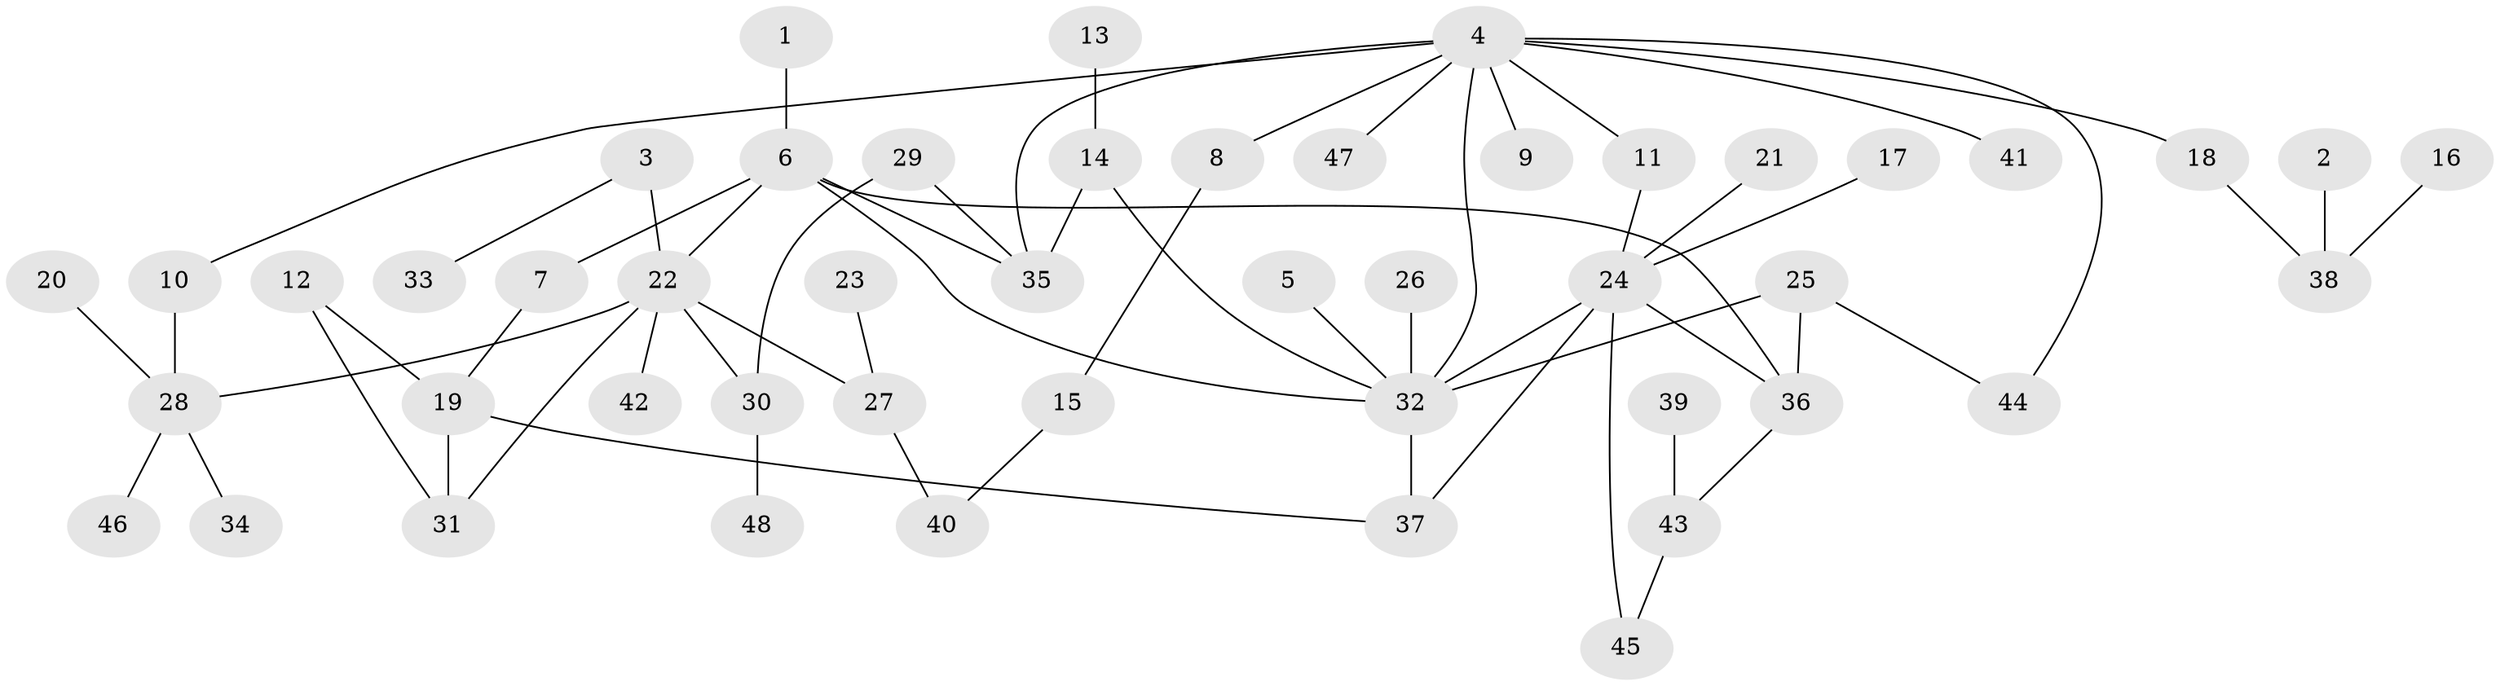 // original degree distribution, {5: 0.041666666666666664, 3: 0.15625, 7: 0.020833333333333332, 6: 0.03125, 4: 0.0625, 1: 0.3645833333333333, 2: 0.3229166666666667}
// Generated by graph-tools (version 1.1) at 2025/49/03/09/25 03:49:24]
// undirected, 48 vertices, 61 edges
graph export_dot {
graph [start="1"]
  node [color=gray90,style=filled];
  1;
  2;
  3;
  4;
  5;
  6;
  7;
  8;
  9;
  10;
  11;
  12;
  13;
  14;
  15;
  16;
  17;
  18;
  19;
  20;
  21;
  22;
  23;
  24;
  25;
  26;
  27;
  28;
  29;
  30;
  31;
  32;
  33;
  34;
  35;
  36;
  37;
  38;
  39;
  40;
  41;
  42;
  43;
  44;
  45;
  46;
  47;
  48;
  1 -- 6 [weight=1.0];
  2 -- 38 [weight=1.0];
  3 -- 22 [weight=1.0];
  3 -- 33 [weight=1.0];
  4 -- 8 [weight=1.0];
  4 -- 9 [weight=1.0];
  4 -- 10 [weight=1.0];
  4 -- 11 [weight=1.0];
  4 -- 18 [weight=1.0];
  4 -- 32 [weight=1.0];
  4 -- 35 [weight=1.0];
  4 -- 41 [weight=1.0];
  4 -- 44 [weight=1.0];
  4 -- 47 [weight=1.0];
  5 -- 32 [weight=1.0];
  6 -- 7 [weight=1.0];
  6 -- 22 [weight=1.0];
  6 -- 32 [weight=1.0];
  6 -- 35 [weight=1.0];
  6 -- 36 [weight=1.0];
  7 -- 19 [weight=1.0];
  8 -- 15 [weight=1.0];
  10 -- 28 [weight=1.0];
  11 -- 24 [weight=1.0];
  12 -- 19 [weight=1.0];
  12 -- 31 [weight=1.0];
  13 -- 14 [weight=1.0];
  14 -- 32 [weight=1.0];
  14 -- 35 [weight=1.0];
  15 -- 40 [weight=1.0];
  16 -- 38 [weight=1.0];
  17 -- 24 [weight=1.0];
  18 -- 38 [weight=1.0];
  19 -- 31 [weight=1.0];
  19 -- 37 [weight=1.0];
  20 -- 28 [weight=1.0];
  21 -- 24 [weight=1.0];
  22 -- 27 [weight=1.0];
  22 -- 28 [weight=1.0];
  22 -- 30 [weight=1.0];
  22 -- 31 [weight=1.0];
  22 -- 42 [weight=1.0];
  23 -- 27 [weight=1.0];
  24 -- 32 [weight=1.0];
  24 -- 36 [weight=1.0];
  24 -- 37 [weight=1.0];
  24 -- 45 [weight=1.0];
  25 -- 32 [weight=1.0];
  25 -- 36 [weight=1.0];
  25 -- 44 [weight=1.0];
  26 -- 32 [weight=1.0];
  27 -- 40 [weight=1.0];
  28 -- 34 [weight=1.0];
  28 -- 46 [weight=1.0];
  29 -- 30 [weight=1.0];
  29 -- 35 [weight=1.0];
  30 -- 48 [weight=1.0];
  32 -- 37 [weight=1.0];
  36 -- 43 [weight=1.0];
  39 -- 43 [weight=1.0];
  43 -- 45 [weight=1.0];
}
